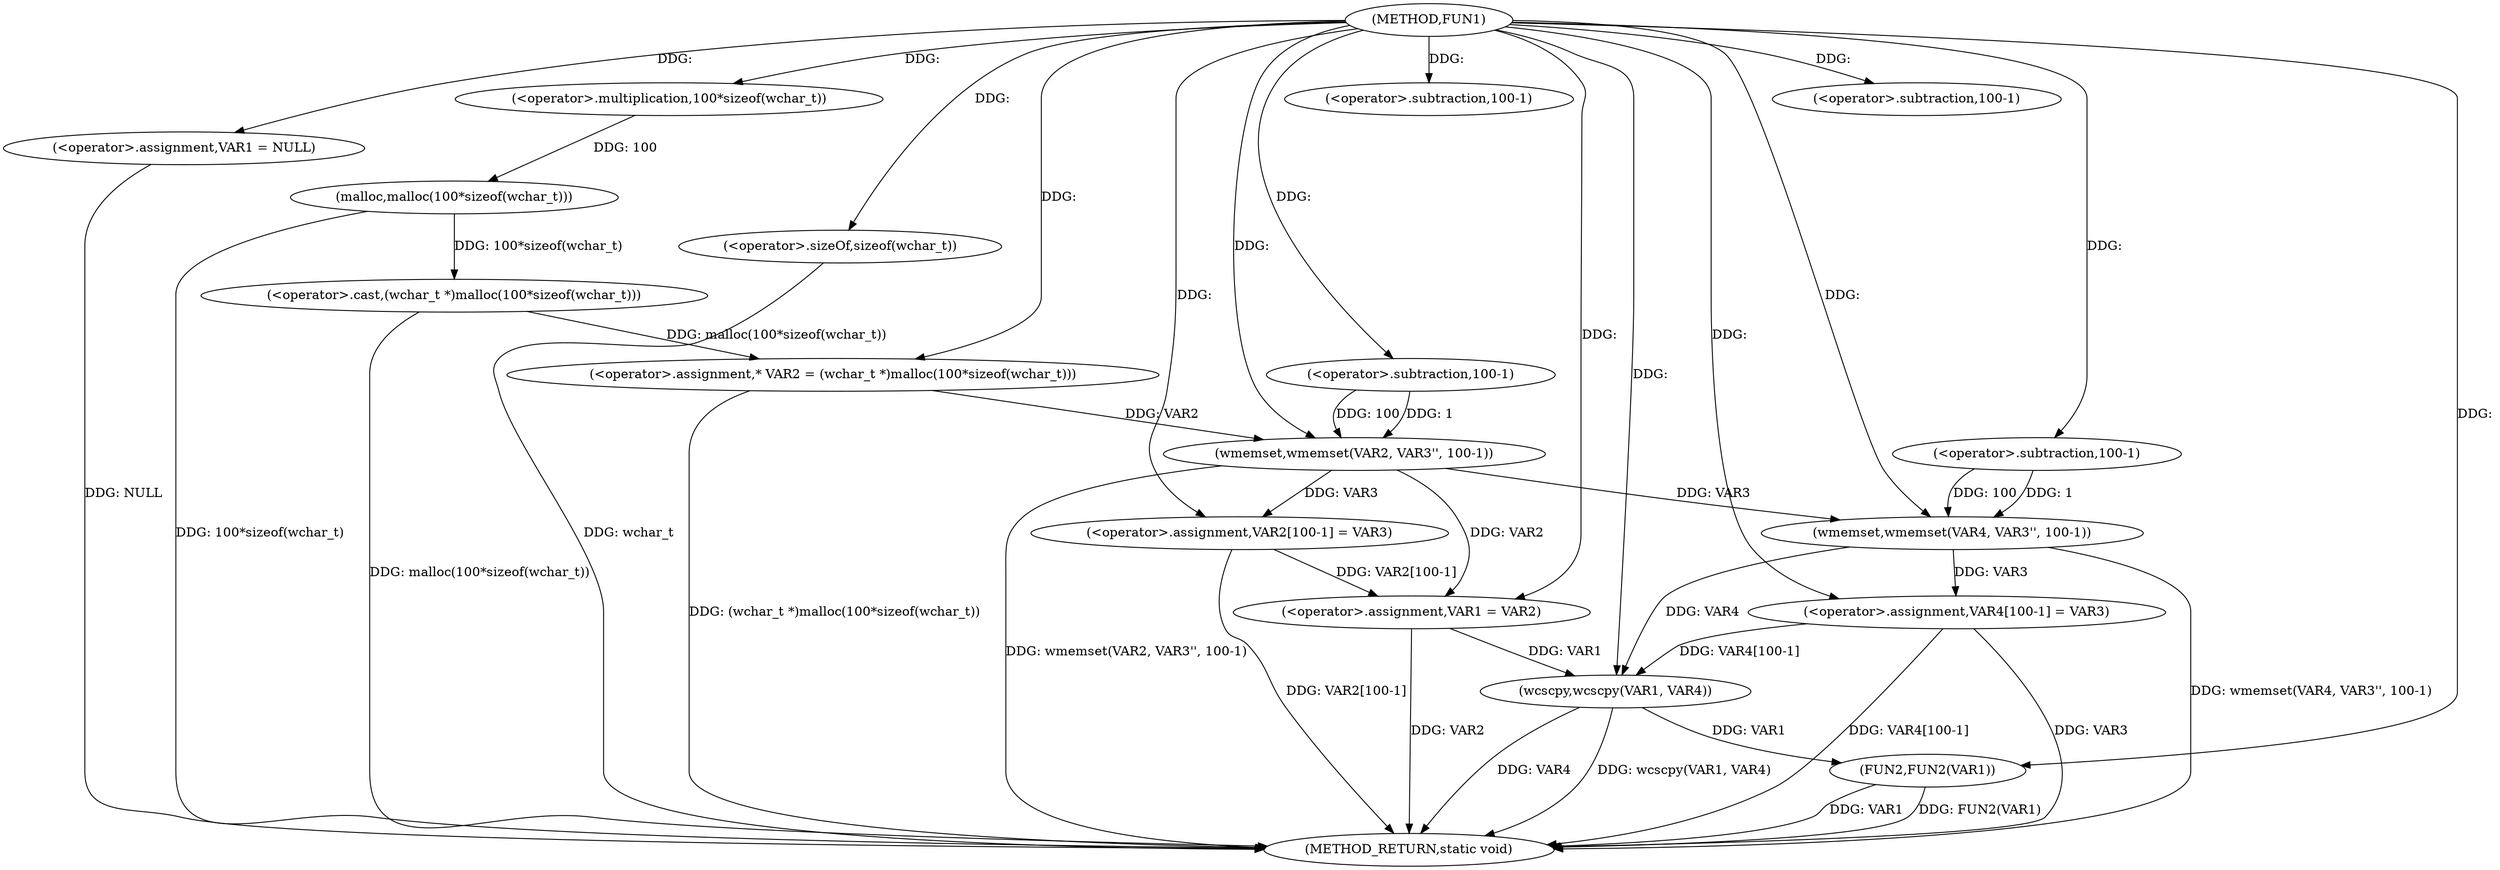 digraph FUN1 {  
"1000100" [label = "(METHOD,FUN1)" ]
"1000153" [label = "(METHOD_RETURN,static void)" ]
"1000103" [label = "(<operator>.assignment,VAR1 = NULL)" ]
"1000108" [label = "(<operator>.assignment,* VAR2 = (wchar_t *)malloc(100*sizeof(wchar_t)))" ]
"1000110" [label = "(<operator>.cast,(wchar_t *)malloc(100*sizeof(wchar_t)))" ]
"1000112" [label = "(malloc,malloc(100*sizeof(wchar_t)))" ]
"1000113" [label = "(<operator>.multiplication,100*sizeof(wchar_t))" ]
"1000115" [label = "(<operator>.sizeOf,sizeof(wchar_t))" ]
"1000117" [label = "(wmemset,wmemset(VAR2, VAR3'', 100-1))" ]
"1000120" [label = "(<operator>.subtraction,100-1)" ]
"1000123" [label = "(<operator>.assignment,VAR2[100-1] = VAR3)" ]
"1000126" [label = "(<operator>.subtraction,100-1)" ]
"1000130" [label = "(<operator>.assignment,VAR1 = VAR2)" ]
"1000135" [label = "(wmemset,wmemset(VAR4, VAR3'', 100-1))" ]
"1000138" [label = "(<operator>.subtraction,100-1)" ]
"1000141" [label = "(<operator>.assignment,VAR4[100-1] = VAR3)" ]
"1000144" [label = "(<operator>.subtraction,100-1)" ]
"1000148" [label = "(wcscpy,wcscpy(VAR1, VAR4))" ]
"1000151" [label = "(FUN2,FUN2(VAR1))" ]
  "1000117" -> "1000153"  [ label = "DDG: wmemset(VAR2, VAR3'', 100-1)"] 
  "1000141" -> "1000153"  [ label = "DDG: VAR4[100-1]"] 
  "1000151" -> "1000153"  [ label = "DDG: FUN2(VAR1)"] 
  "1000103" -> "1000153"  [ label = "DDG: NULL"] 
  "1000151" -> "1000153"  [ label = "DDG: VAR1"] 
  "1000148" -> "1000153"  [ label = "DDG: wcscpy(VAR1, VAR4)"] 
  "1000110" -> "1000153"  [ label = "DDG: malloc(100*sizeof(wchar_t))"] 
  "1000148" -> "1000153"  [ label = "DDG: VAR4"] 
  "1000123" -> "1000153"  [ label = "DDG: VAR2[100-1]"] 
  "1000130" -> "1000153"  [ label = "DDG: VAR2"] 
  "1000135" -> "1000153"  [ label = "DDG: wmemset(VAR4, VAR3'', 100-1)"] 
  "1000112" -> "1000153"  [ label = "DDG: 100*sizeof(wchar_t)"] 
  "1000108" -> "1000153"  [ label = "DDG: (wchar_t *)malloc(100*sizeof(wchar_t))"] 
  "1000141" -> "1000153"  [ label = "DDG: VAR3"] 
  "1000115" -> "1000153"  [ label = "DDG: wchar_t"] 
  "1000100" -> "1000103"  [ label = "DDG: "] 
  "1000110" -> "1000108"  [ label = "DDG: malloc(100*sizeof(wchar_t))"] 
  "1000100" -> "1000108"  [ label = "DDG: "] 
  "1000112" -> "1000110"  [ label = "DDG: 100*sizeof(wchar_t)"] 
  "1000113" -> "1000112"  [ label = "DDG: 100"] 
  "1000100" -> "1000113"  [ label = "DDG: "] 
  "1000100" -> "1000115"  [ label = "DDG: "] 
  "1000108" -> "1000117"  [ label = "DDG: VAR2"] 
  "1000100" -> "1000117"  [ label = "DDG: "] 
  "1000120" -> "1000117"  [ label = "DDG: 100"] 
  "1000120" -> "1000117"  [ label = "DDG: 1"] 
  "1000100" -> "1000120"  [ label = "DDG: "] 
  "1000117" -> "1000123"  [ label = "DDG: VAR3"] 
  "1000100" -> "1000123"  [ label = "DDG: "] 
  "1000100" -> "1000126"  [ label = "DDG: "] 
  "1000117" -> "1000130"  [ label = "DDG: VAR2"] 
  "1000123" -> "1000130"  [ label = "DDG: VAR2[100-1]"] 
  "1000100" -> "1000130"  [ label = "DDG: "] 
  "1000100" -> "1000135"  [ label = "DDG: "] 
  "1000117" -> "1000135"  [ label = "DDG: VAR3"] 
  "1000138" -> "1000135"  [ label = "DDG: 100"] 
  "1000138" -> "1000135"  [ label = "DDG: 1"] 
  "1000100" -> "1000138"  [ label = "DDG: "] 
  "1000135" -> "1000141"  [ label = "DDG: VAR3"] 
  "1000100" -> "1000141"  [ label = "DDG: "] 
  "1000100" -> "1000144"  [ label = "DDG: "] 
  "1000130" -> "1000148"  [ label = "DDG: VAR1"] 
  "1000100" -> "1000148"  [ label = "DDG: "] 
  "1000141" -> "1000148"  [ label = "DDG: VAR4[100-1]"] 
  "1000135" -> "1000148"  [ label = "DDG: VAR4"] 
  "1000148" -> "1000151"  [ label = "DDG: VAR1"] 
  "1000100" -> "1000151"  [ label = "DDG: "] 
}
